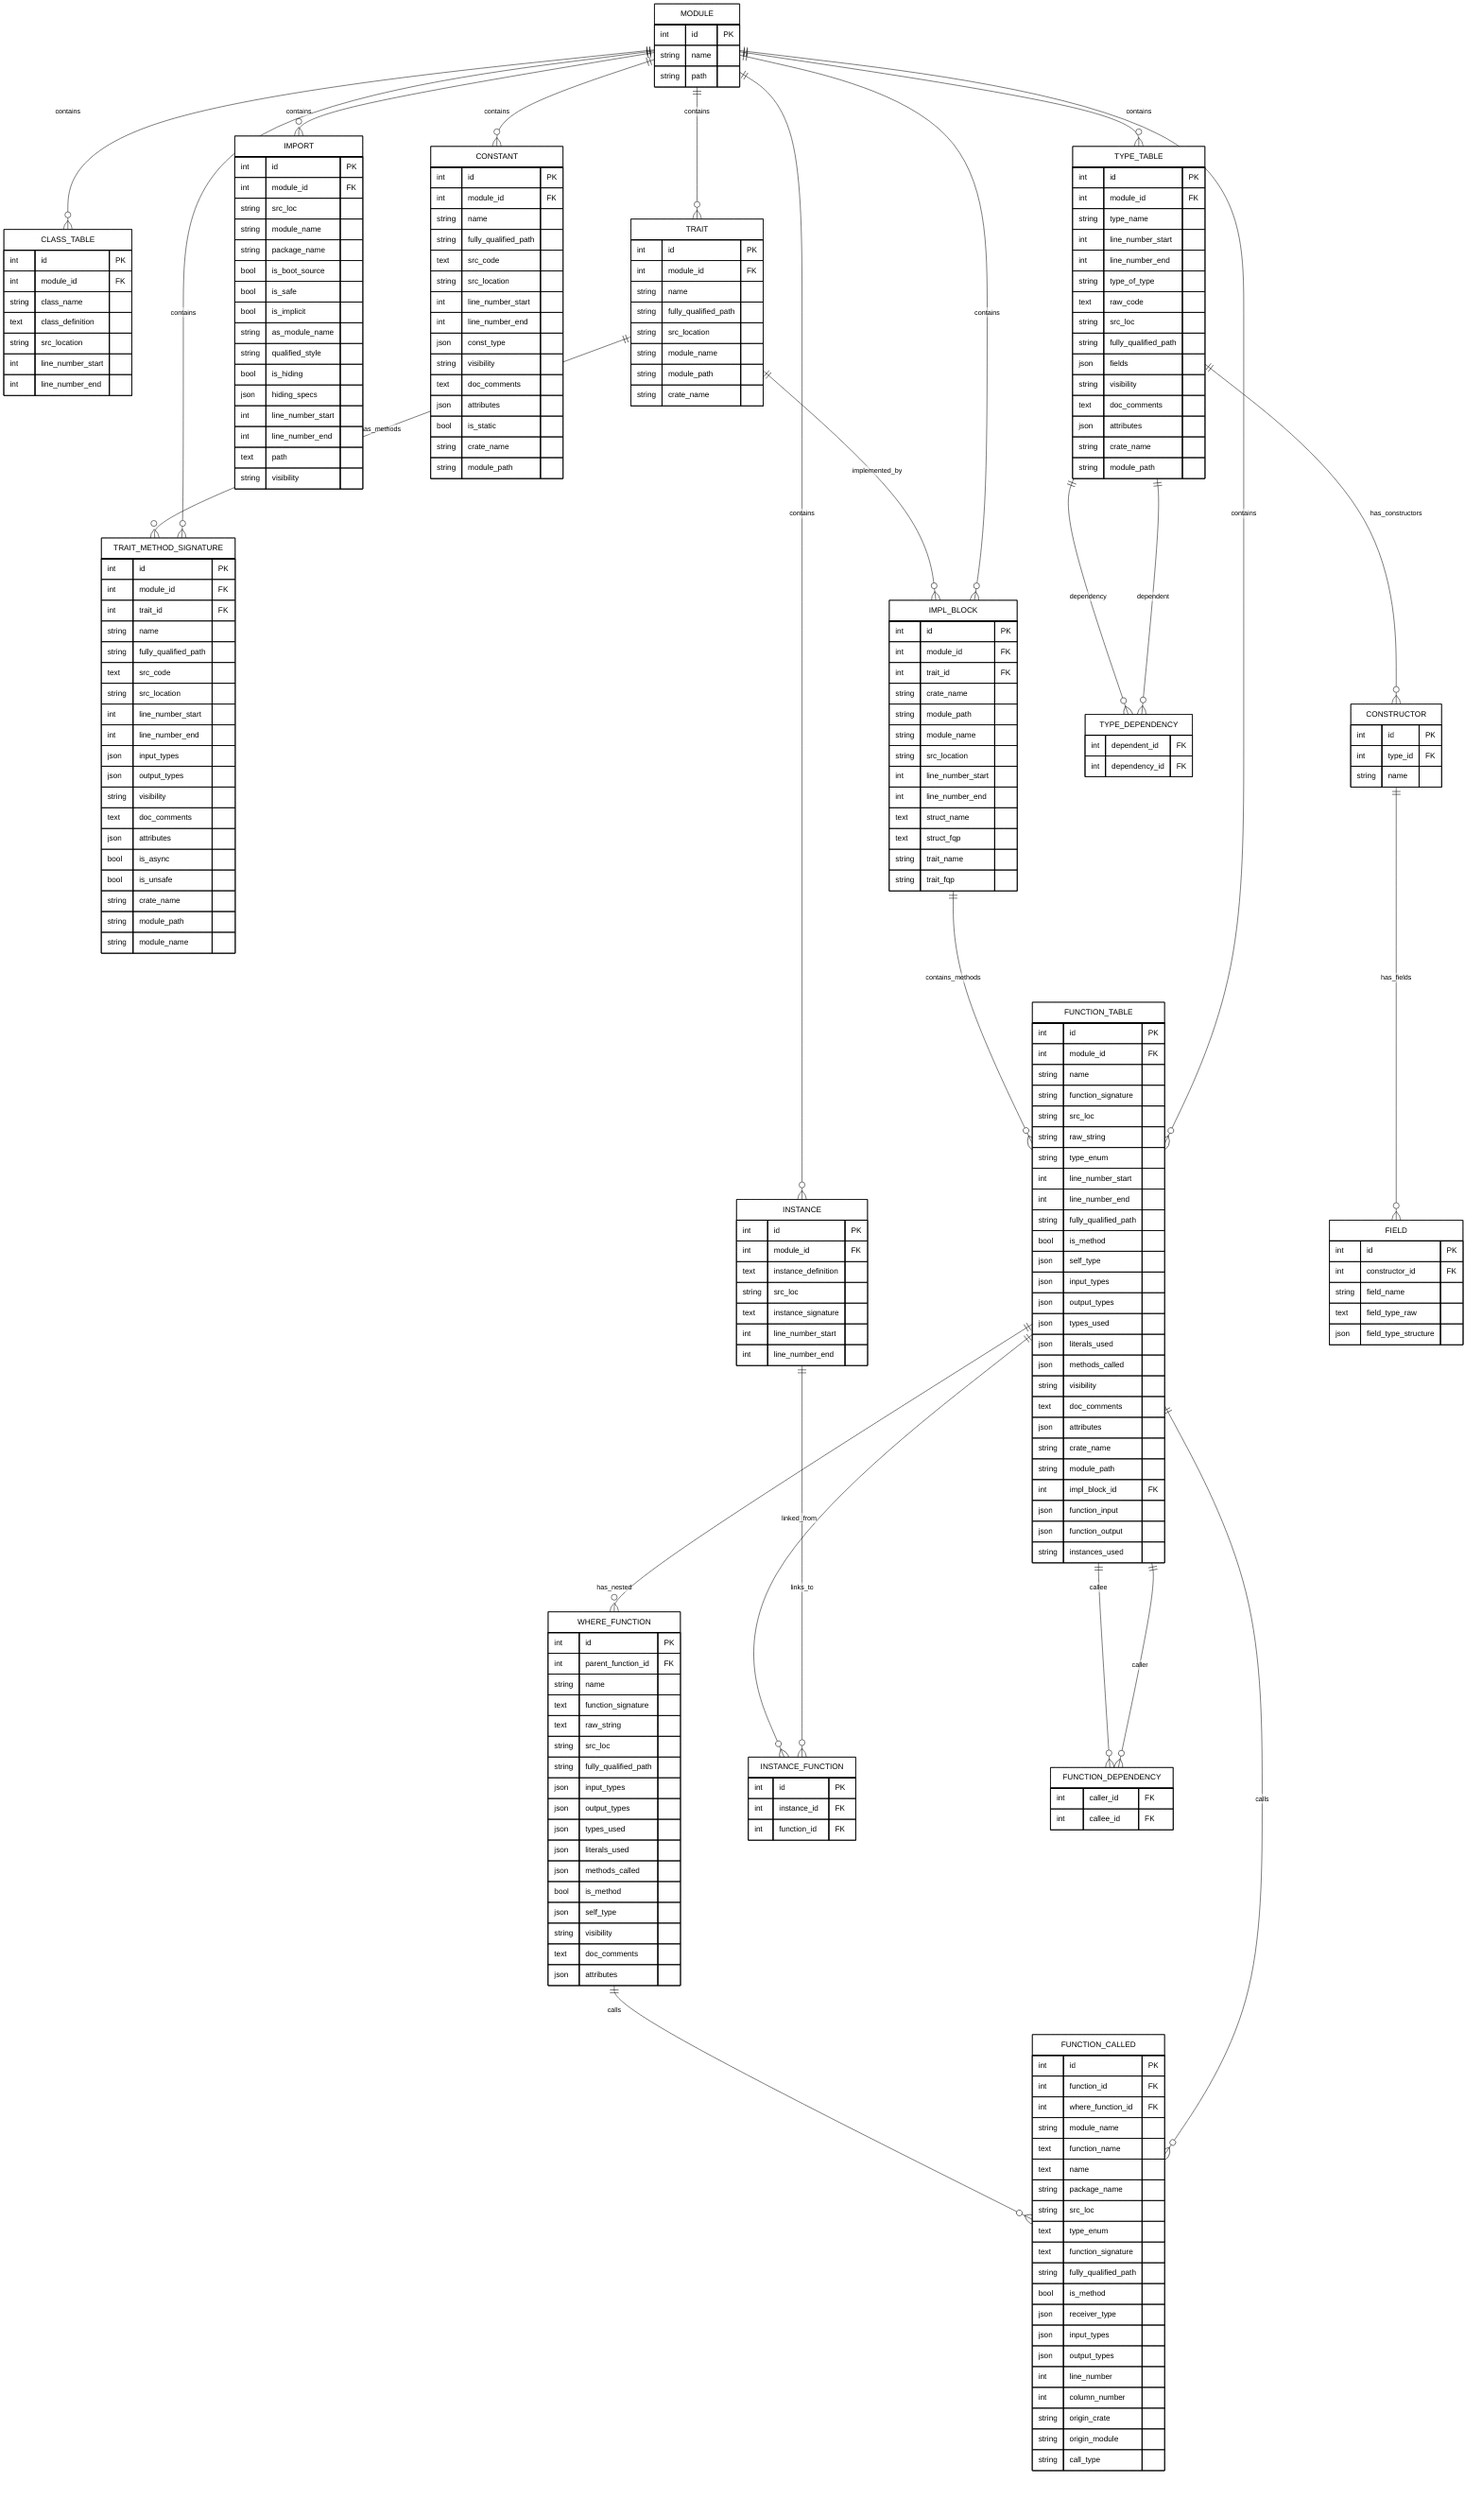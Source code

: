 %%{init: {
  'theme': 'base',
  'themeVariables': {
    'primaryColor': '#ffffff',
    'primaryTextColor': '#000000',
    'primaryBorderColor': '#000000',
    'lineColor': '#000000',
    'secondaryColor': '#ffffff',
    'tertiaryColor': '#ffffff',
    'background': '#ffffff',
    'mainBkg': '#ffffff',
    'secondBkg': '#ffffff',
    'tertiaryBkg': '#ffffff'
  }
}}%%

erDiagram
    MODULE {
        int id PK
        string name
        string path
    }
    
    FUNCTION_TABLE {
        int id PK
        int module_id FK
        string name
        string function_signature
        string src_loc
        string raw_string
        string type_enum
        int line_number_start
        int line_number_end
        string fully_qualified_path
        bool is_method
        json self_type
        json input_types
        json output_types
        json types_used
        json literals_used
        json methods_called
        string visibility
        text doc_comments
        json attributes
        string crate_name
        string module_path
        int impl_block_id FK
        json function_input
        json function_output
        string instances_used
    }
    
    CLASS_TABLE {
        int id PK
        int module_id FK
        string class_name
        text class_definition
        string src_location
        int line_number_start
        int line_number_end
    }
    
    TYPE_TABLE {
        int id PK
        int module_id FK
        string type_name
        int line_number_start
        int line_number_end
        string type_of_type
        text raw_code
        string src_loc
        string fully_qualified_path
        json fields
        string visibility
        text doc_comments
        json attributes
        string crate_name
        string module_path
    }
    
    IMPORT {
        int id PK
        int module_id FK
        string src_loc
        string module_name
        string package_name
        bool is_boot_source
        bool is_safe
        bool is_implicit
        string as_module_name
        string qualified_style
        bool is_hiding
        json hiding_specs
        int line_number_start
        int line_number_end
        text path
        string visibility
    }
    
    INSTANCE {
        int id PK
        int module_id FK
        text instance_definition
        string src_loc
        text instance_signature
        int line_number_start
        int line_number_end
    }
    
    CONSTANT {
        int id PK
        int module_id FK
        string name
        string fully_qualified_path
        text src_code
        string src_location
        int line_number_start
        int line_number_end
        json const_type
        string visibility
        text doc_comments
        json attributes
        bool is_static
        string crate_name
        string module_path
    }
    
    TRAIT {
        int id PK
        int module_id FK
        string name
        string fully_qualified_path
        string src_location
        string module_name
        string module_path
        string crate_name
    }
    
    TRAIT_METHOD_SIGNATURE {
        int id PK
        int module_id FK
        int trait_id FK
        string name
        string fully_qualified_path
        text src_code
        string src_location
        int line_number_start
        int line_number_end
        json input_types
        json output_types
        string visibility
        text doc_comments
        json attributes
        bool is_async
        bool is_unsafe
        string crate_name
        string module_path
        string module_name
    }
    
    IMPL_BLOCK {
        int id PK
        int module_id FK
        int trait_id FK
        string crate_name
        string module_path
        string module_name
        string src_location
        int line_number_start
        int line_number_end
        text struct_name
        text struct_fqp
        string trait_name
        string trait_fqp
    }
    
    FUNCTION_CALLED {
        int id PK
        int function_id FK
        int where_function_id FK
        string module_name
        text function_name
        text name
        string package_name
        string src_loc
        text type_enum
        text function_signature
        string fully_qualified_path
        bool is_method
        json receiver_type
        json input_types
        json output_types
        int line_number
        int column_number
        string origin_crate
        string origin_module
        string call_type
    }
    
    WHERE_FUNCTION {
        int id PK
        int parent_function_id FK
        string name
        text function_signature
        text raw_string
        string src_loc
        string fully_qualified_path
        json input_types
        json output_types
        json types_used
        json literals_used
        json methods_called
        bool is_method
        json self_type
        string visibility
        text doc_comments
        json attributes
    }
    
    CONSTRUCTOR {
        int id PK
        int type_id FK
        string name
    }
    
    FIELD {
        int id PK
        int constructor_id FK
        string field_name
        text field_type_raw
        json field_type_structure
    }
    
    INSTANCE_FUNCTION {
        int id PK
        int instance_id FK
        int function_id FK
    }
    
    FUNCTION_DEPENDENCY {
        int caller_id FK
        int callee_id FK
    }
    
    TYPE_DEPENDENCY {
        int dependent_id FK
        int dependency_id FK
    }
    
    %% Primary Relationships
    MODULE ||--o{ FUNCTION_TABLE : "contains"
    MODULE ||--o{ CLASS_TABLE : "contains"
    MODULE ||--o{ TYPE_TABLE : "contains"
    MODULE ||--o{ IMPORT : "contains"
    MODULE ||--o{ INSTANCE : "contains"
    MODULE ||--o{ CONSTANT : "contains"
    MODULE ||--o{ TRAIT : "contains"
    MODULE ||--o{ IMPL_BLOCK : "contains"
    MODULE ||--o{ TRAIT_METHOD_SIGNATURE : "contains"
    
    %% Trait Relationships
    TRAIT ||--o{ TRAIT_METHOD_SIGNATURE : "has_methods"
    TRAIT ||--o{ IMPL_BLOCK : "implemented_by"
    
    %% Implementation Block Relationships
    IMPL_BLOCK ||--o{ FUNCTION_TABLE : "contains_methods"
    
    %% Function Relationships
    FUNCTION_TABLE ||--o{ FUNCTION_CALLED : "calls"
    FUNCTION_TABLE ||--o{ WHERE_FUNCTION : "has_nested"
    WHERE_FUNCTION ||--o{ FUNCTION_CALLED : "calls"
    
    %% Type Relationships
    TYPE_TABLE ||--o{ CONSTRUCTOR : "has_constructors"
    CONSTRUCTOR ||--o{ FIELD : "has_fields"
    
    %% Instance Relationships
    INSTANCE ||--o{ INSTANCE_FUNCTION : "links_to"
    FUNCTION_TABLE ||--o{ INSTANCE_FUNCTION : "linked_from"
    
    %% Self-Referential Relationships (Many-to-Many)
    FUNCTION_TABLE ||--o{ FUNCTION_DEPENDENCY : "caller"
    FUNCTION_TABLE ||--o{ FUNCTION_DEPENDENCY : "callee"
    
    TYPE_TABLE ||--o{ TYPE_DEPENDENCY : "dependent"
    TYPE_TABLE ||--o{ TYPE_DEPENDENCY : "dependency"